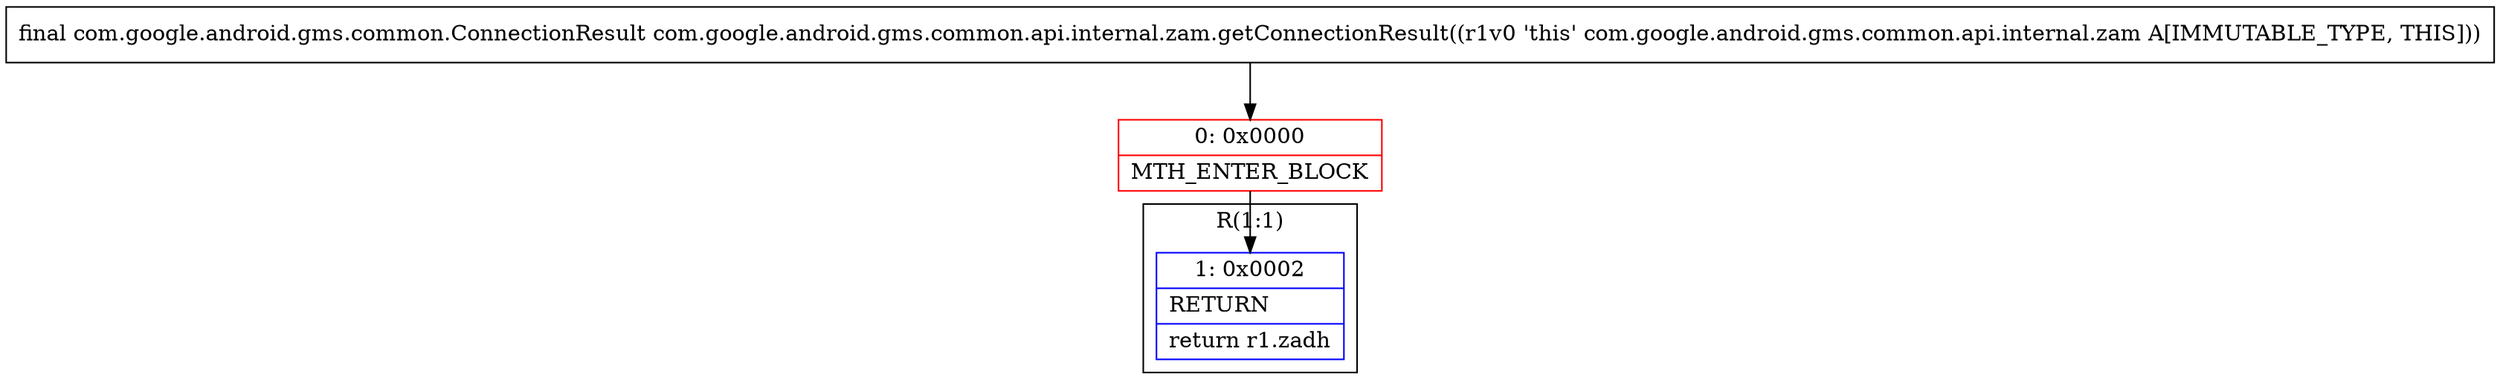 digraph "CFG forcom.google.android.gms.common.api.internal.zam.getConnectionResult()Lcom\/google\/android\/gms\/common\/ConnectionResult;" {
subgraph cluster_Region_460424024 {
label = "R(1:1)";
node [shape=record,color=blue];
Node_1 [shape=record,label="{1\:\ 0x0002|RETURN\l|return r1.zadh\l}"];
}
Node_0 [shape=record,color=red,label="{0\:\ 0x0000|MTH_ENTER_BLOCK\l}"];
MethodNode[shape=record,label="{final com.google.android.gms.common.ConnectionResult com.google.android.gms.common.api.internal.zam.getConnectionResult((r1v0 'this' com.google.android.gms.common.api.internal.zam A[IMMUTABLE_TYPE, THIS])) }"];
MethodNode -> Node_0;
Node_0 -> Node_1;
}

